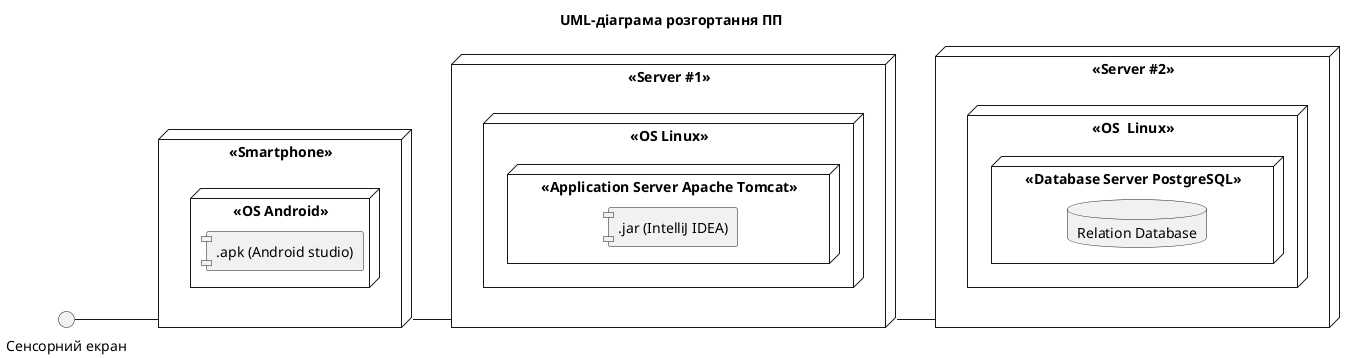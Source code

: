 @startuml

title UML-діаграма розгортання ПП

left to right direction

skinparam componentStyle uml1

node "<<Smartphone>>" as smrtphn1 {
	node "<<OS Android>>" {
		component [.apk (Android studio)]
	}
}

interface "Сенсорний екран"

(Сенсорний екран) -- smrtphn1

node "<<Server #1>>" as serv1 {
	node "<<OS Linux>>" {
		node "<<Application Server Apache Tomcat>>" {
			component [.jar (IntelliJ IDEA)]
		}
	}
}

smrtphn1 -- serv1

node "<<Server #2>>" as serv2 {
	node "<<OS  Linux>>" {
		node "<<Database Server PostgreSQL>>" {
			database "Relation Database"
		}
	}
}

serv1 -- serv2

@enduml